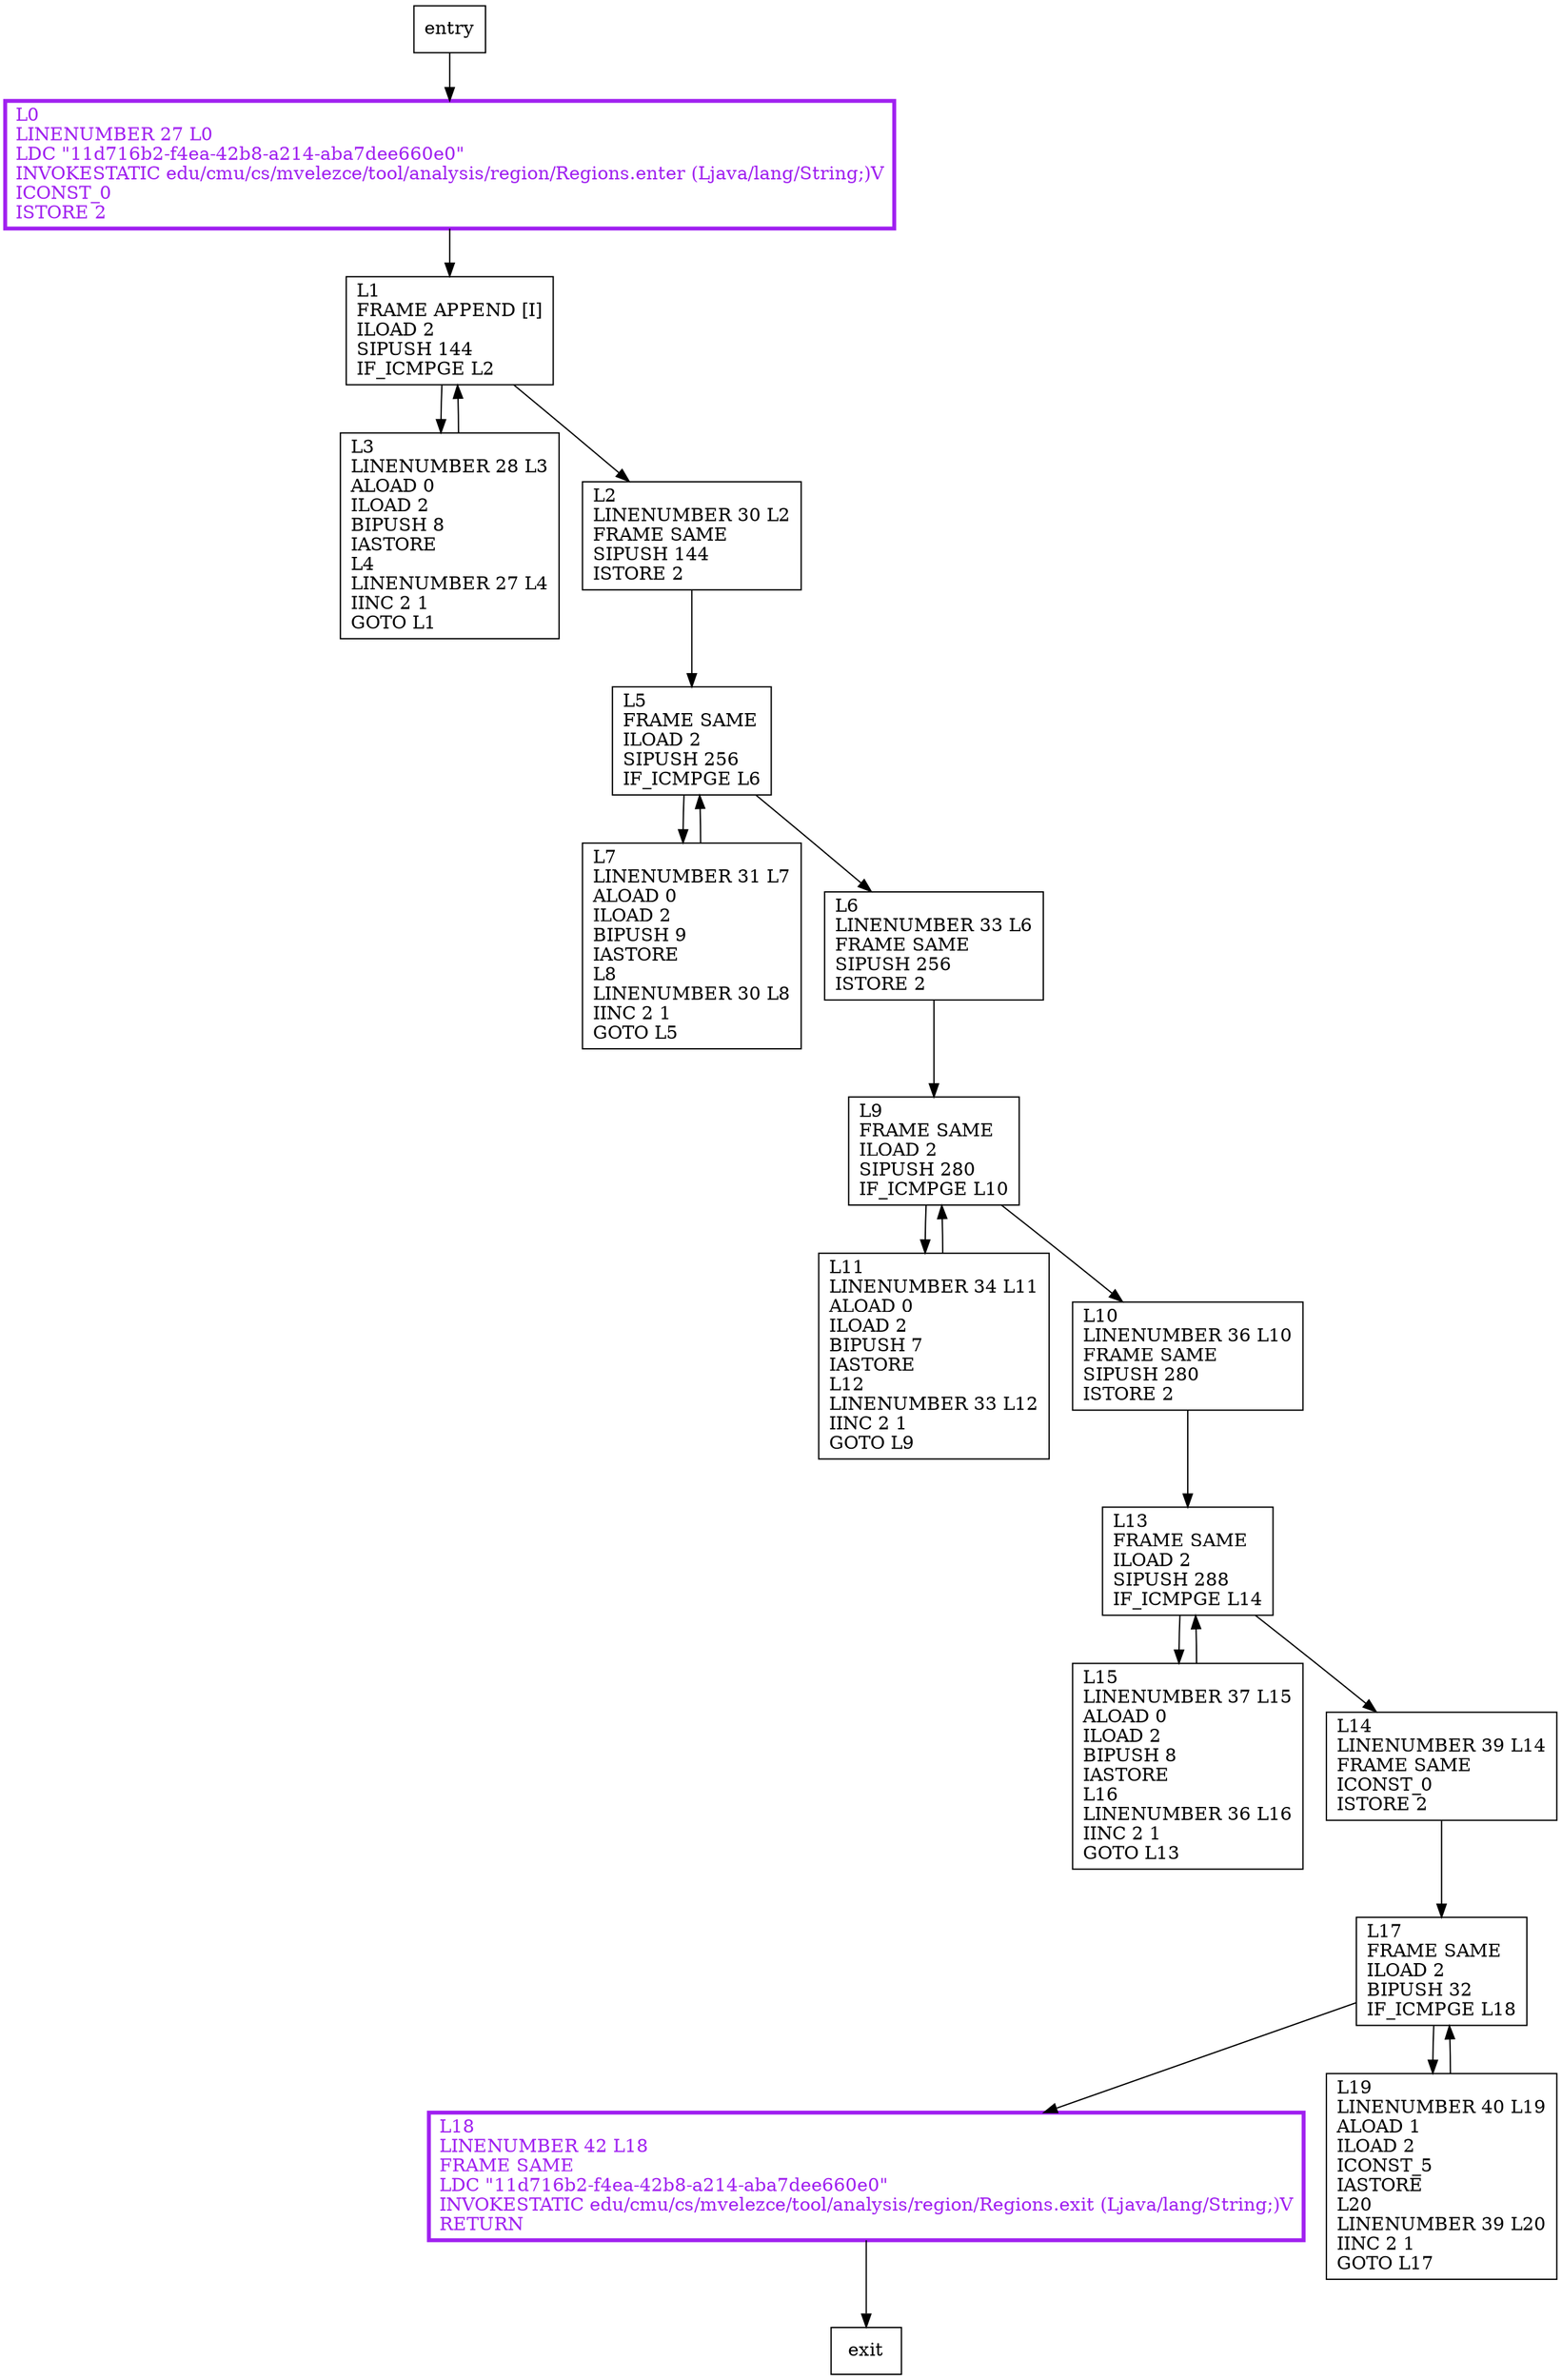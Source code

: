digraph getFixedTree {
node [shape=record];
906448455 [label="L9\lFRAME SAME\lILOAD 2\lSIPUSH 280\lIF_ICMPGE L10\l"];
1725266971 [label="L0\lLINENUMBER 27 L0\lLDC \"11d716b2-f4ea-42b8-a214-aba7dee660e0\"\lINVOKESTATIC edu/cmu/cs/mvelezce/tool/analysis/region/Regions.enter (Ljava/lang/String;)V\lICONST_0\lISTORE 2\l"];
659115590 [label="L2\lLINENUMBER 30 L2\lFRAME SAME\lSIPUSH 144\lISTORE 2\l"];
1047515321 [label="L7\lLINENUMBER 31 L7\lALOAD 0\lILOAD 2\lBIPUSH 9\lIASTORE\lL8\lLINENUMBER 30 L8\lIINC 2 1\lGOTO L5\l"];
1787987889 [label="L18\lLINENUMBER 42 L18\lFRAME SAME\lLDC \"11d716b2-f4ea-42b8-a214-aba7dee660e0\"\lINVOKESTATIC edu/cmu/cs/mvelezce/tool/analysis/region/Regions.exit (Ljava/lang/String;)V\lRETURN\l"];
1991094835 [label="L11\lLINENUMBER 34 L11\lALOAD 0\lILOAD 2\lBIPUSH 7\lIASTORE\lL12\lLINENUMBER 33 L12\lIINC 2 1\lGOTO L9\l"];
1404669942 [label="L6\lLINENUMBER 33 L6\lFRAME SAME\lSIPUSH 256\lISTORE 2\l"];
1821010113 [label="L17\lFRAME SAME\lILOAD 2\lBIPUSH 32\lIF_ICMPGE L18\l"];
2110558717 [label="L15\lLINENUMBER 37 L15\lALOAD 0\lILOAD 2\lBIPUSH 8\lIASTORE\lL16\lLINENUMBER 36 L16\lIINC 2 1\lGOTO L13\l"];
223975178 [label="L3\lLINENUMBER 28 L3\lALOAD 0\lILOAD 2\lBIPUSH 8\lIASTORE\lL4\lLINENUMBER 27 L4\lIINC 2 1\lGOTO L1\l"];
1726715997 [label="L13\lFRAME SAME\lILOAD 2\lSIPUSH 288\lIF_ICMPGE L14\l"];
1968196847 [label="L19\lLINENUMBER 40 L19\lALOAD 1\lILOAD 2\lICONST_5\lIASTORE\lL20\lLINENUMBER 39 L20\lIINC 2 1\lGOTO L17\l"];
507583873 [label="L1\lFRAME APPEND [I]\lILOAD 2\lSIPUSH 144\lIF_ICMPGE L2\l"];
910504711 [label="L14\lLINENUMBER 39 L14\lFRAME SAME\lICONST_0\lISTORE 2\l"];
1769227988 [label="L10\lLINENUMBER 36 L10\lFRAME SAME\lSIPUSH 280\lISTORE 2\l"];
2144334265 [label="L5\lFRAME SAME\lILOAD 2\lSIPUSH 256\lIF_ICMPGE L6\l"];
entry;
exit;
906448455 -> 1769227988;
906448455 -> 1991094835;
1725266971 -> 507583873;
659115590 -> 2144334265;
1047515321 -> 2144334265;
1787987889 -> exit;
1991094835 -> 906448455;
1404669942 -> 906448455;
1821010113 -> 1968196847;
1821010113 -> 1787987889;
2110558717 -> 1726715997;
entry -> 1725266971;
223975178 -> 507583873;
1726715997 -> 910504711;
1726715997 -> 2110558717;
1968196847 -> 1821010113;
507583873 -> 223975178;
507583873 -> 659115590;
910504711 -> 1821010113;
1769227988 -> 1726715997;
2144334265 -> 1047515321;
2144334265 -> 1404669942;
1725266971[fontcolor="purple", penwidth=3, color="purple"];
1787987889[fontcolor="purple", penwidth=3, color="purple"];
}
